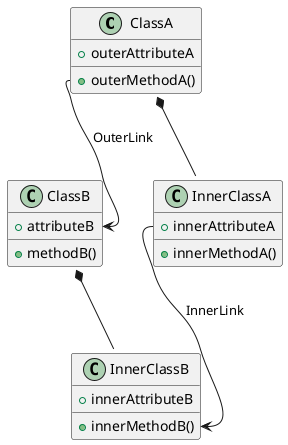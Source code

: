 @startuml

class ClassA {
  +outerAttributeA
  +outerMethodA()
}

class InnerClassA {
  +innerAttributeA
  +innerMethodA()
}

ClassA *-- InnerClassA

class ClassB {
  +attributeB
  +methodB()
}

class InnerClassB {
  +innerAttributeB
  +innerMethodB()
}

ClassB *-- InnerClassB

InnerClassA::innerAttributeA --> InnerClassB::innerMethodB : InnerLink
ClassA::outerMethodA --> ClassB::attributeB : OuterLink

@enduml
